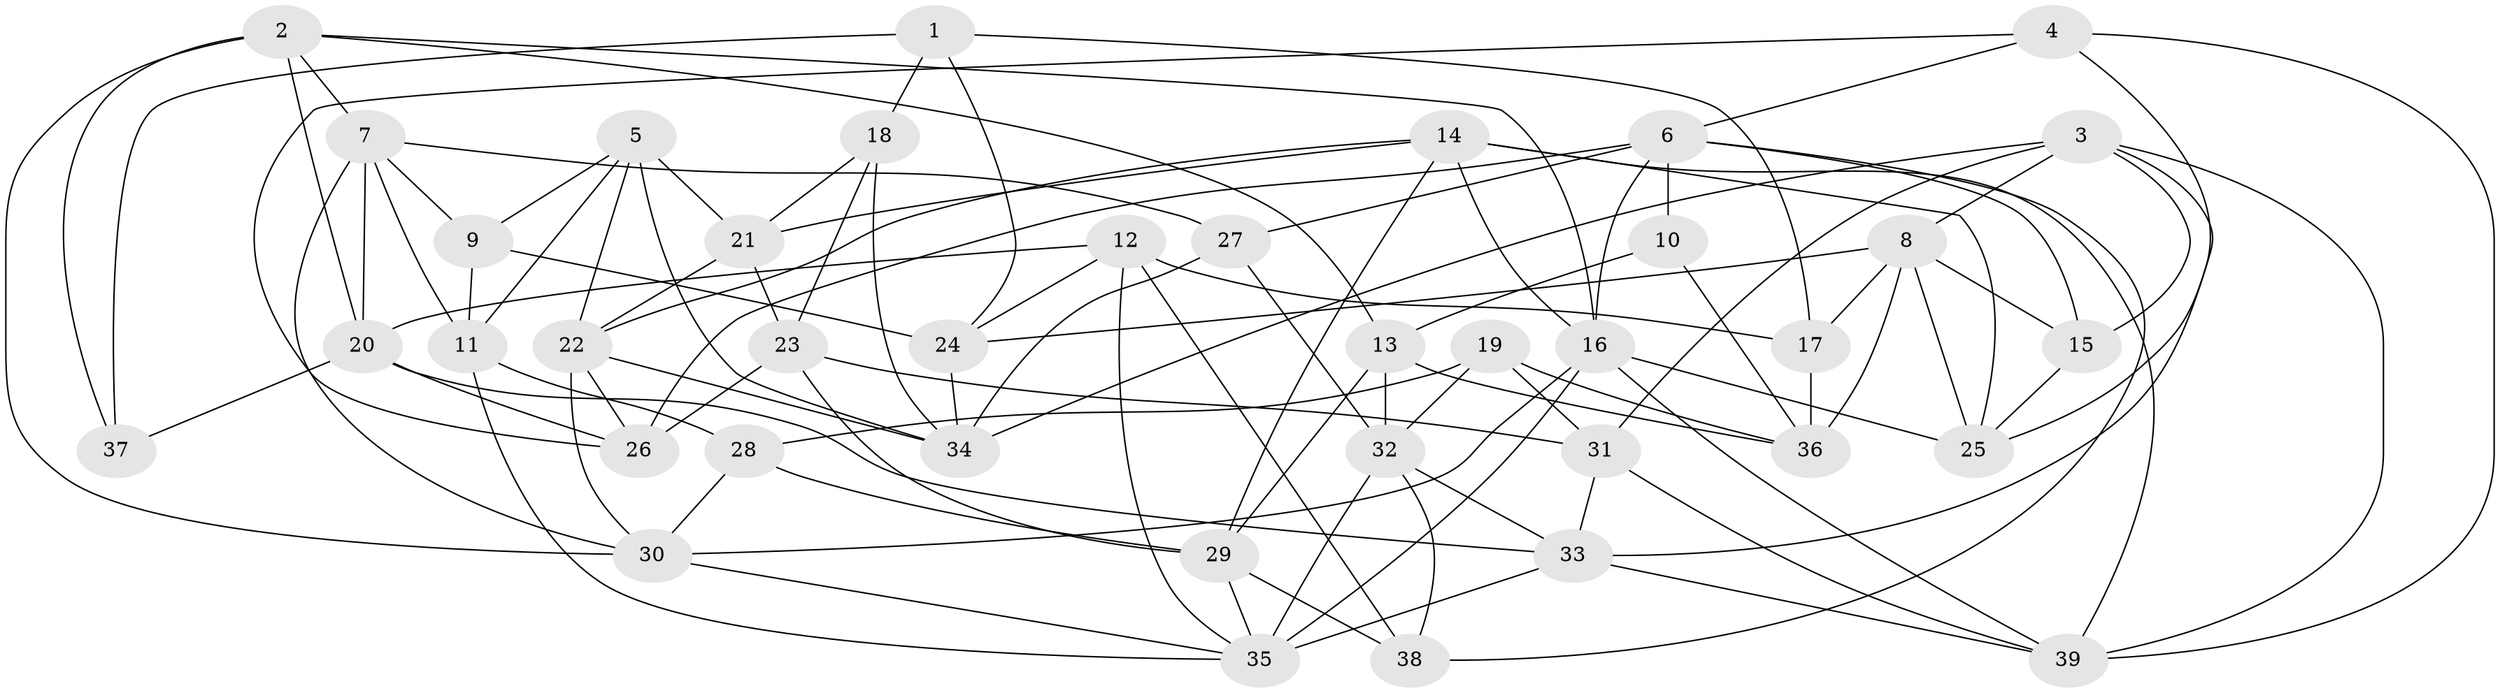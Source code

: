 // original degree distribution, {4: 1.0}
// Generated by graph-tools (version 1.1) at 2025/02/03/09/25 03:02:56]
// undirected, 39 vertices, 100 edges
graph export_dot {
graph [start="1"]
  node [color=gray90,style=filled];
  1;
  2;
  3;
  4;
  5;
  6;
  7;
  8;
  9;
  10;
  11;
  12;
  13;
  14;
  15;
  16;
  17;
  18;
  19;
  20;
  21;
  22;
  23;
  24;
  25;
  26;
  27;
  28;
  29;
  30;
  31;
  32;
  33;
  34;
  35;
  36;
  37;
  38;
  39;
  1 -- 17 [weight=2.0];
  1 -- 18 [weight=1.0];
  1 -- 24 [weight=1.0];
  1 -- 37 [weight=2.0];
  2 -- 7 [weight=1.0];
  2 -- 13 [weight=1.0];
  2 -- 16 [weight=1.0];
  2 -- 20 [weight=1.0];
  2 -- 30 [weight=1.0];
  2 -- 37 [weight=1.0];
  3 -- 8 [weight=1.0];
  3 -- 15 [weight=1.0];
  3 -- 31 [weight=1.0];
  3 -- 33 [weight=1.0];
  3 -- 34 [weight=1.0];
  3 -- 39 [weight=1.0];
  4 -- 6 [weight=1.0];
  4 -- 25 [weight=1.0];
  4 -- 26 [weight=1.0];
  4 -- 39 [weight=1.0];
  5 -- 9 [weight=1.0];
  5 -- 11 [weight=1.0];
  5 -- 21 [weight=2.0];
  5 -- 22 [weight=1.0];
  5 -- 34 [weight=1.0];
  6 -- 10 [weight=2.0];
  6 -- 15 [weight=1.0];
  6 -- 16 [weight=1.0];
  6 -- 26 [weight=1.0];
  6 -- 27 [weight=1.0];
  6 -- 38 [weight=1.0];
  7 -- 9 [weight=1.0];
  7 -- 11 [weight=1.0];
  7 -- 20 [weight=1.0];
  7 -- 27 [weight=1.0];
  7 -- 30 [weight=1.0];
  8 -- 15 [weight=1.0];
  8 -- 17 [weight=2.0];
  8 -- 24 [weight=1.0];
  8 -- 25 [weight=2.0];
  8 -- 36 [weight=1.0];
  9 -- 11 [weight=2.0];
  9 -- 24 [weight=2.0];
  10 -- 13 [weight=1.0];
  10 -- 36 [weight=1.0];
  11 -- 28 [weight=1.0];
  11 -- 35 [weight=1.0];
  12 -- 17 [weight=1.0];
  12 -- 20 [weight=1.0];
  12 -- 24 [weight=1.0];
  12 -- 35 [weight=1.0];
  12 -- 38 [weight=2.0];
  13 -- 29 [weight=2.0];
  13 -- 32 [weight=1.0];
  13 -- 36 [weight=1.0];
  14 -- 16 [weight=1.0];
  14 -- 21 [weight=1.0];
  14 -- 22 [weight=1.0];
  14 -- 25 [weight=1.0];
  14 -- 29 [weight=1.0];
  14 -- 39 [weight=1.0];
  15 -- 25 [weight=1.0];
  16 -- 25 [weight=1.0];
  16 -- 30 [weight=1.0];
  16 -- 35 [weight=2.0];
  16 -- 39 [weight=1.0];
  17 -- 36 [weight=1.0];
  18 -- 21 [weight=1.0];
  18 -- 23 [weight=1.0];
  18 -- 34 [weight=1.0];
  19 -- 28 [weight=1.0];
  19 -- 31 [weight=2.0];
  19 -- 32 [weight=1.0];
  19 -- 36 [weight=2.0];
  20 -- 26 [weight=1.0];
  20 -- 33 [weight=1.0];
  20 -- 37 [weight=1.0];
  21 -- 22 [weight=1.0];
  21 -- 23 [weight=1.0];
  22 -- 26 [weight=1.0];
  22 -- 30 [weight=1.0];
  22 -- 34 [weight=1.0];
  23 -- 26 [weight=2.0];
  23 -- 29 [weight=1.0];
  23 -- 31 [weight=1.0];
  24 -- 34 [weight=1.0];
  27 -- 32 [weight=1.0];
  27 -- 34 [weight=1.0];
  28 -- 29 [weight=1.0];
  28 -- 30 [weight=1.0];
  29 -- 35 [weight=1.0];
  29 -- 38 [weight=2.0];
  30 -- 35 [weight=1.0];
  31 -- 33 [weight=1.0];
  31 -- 39 [weight=1.0];
  32 -- 33 [weight=1.0];
  32 -- 35 [weight=1.0];
  32 -- 38 [weight=1.0];
  33 -- 35 [weight=1.0];
  33 -- 39 [weight=1.0];
}
